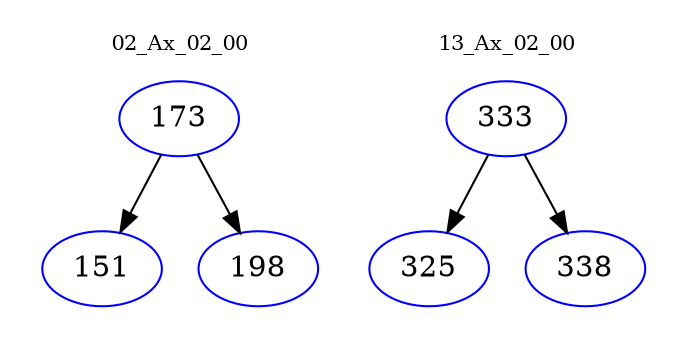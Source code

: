 digraph{
subgraph cluster_0 {
color = white
label = "02_Ax_02_00";
fontsize=10;
T0_173 [label="173", color="blue"]
T0_173 -> T0_151 [color="black"]
T0_151 [label="151", color="blue"]
T0_173 -> T0_198 [color="black"]
T0_198 [label="198", color="blue"]
}
subgraph cluster_1 {
color = white
label = "13_Ax_02_00";
fontsize=10;
T1_333 [label="333", color="blue"]
T1_333 -> T1_325 [color="black"]
T1_325 [label="325", color="blue"]
T1_333 -> T1_338 [color="black"]
T1_338 [label="338", color="blue"]
}
}
